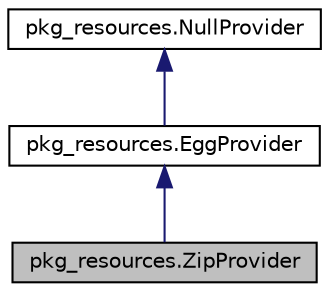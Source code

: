 digraph "pkg_resources.ZipProvider"
{
 // LATEX_PDF_SIZE
  edge [fontname="Helvetica",fontsize="10",labelfontname="Helvetica",labelfontsize="10"];
  node [fontname="Helvetica",fontsize="10",shape=record];
  Node1 [label="pkg_resources.ZipProvider",height=0.2,width=0.4,color="black", fillcolor="grey75", style="filled", fontcolor="black",tooltip=" "];
  Node2 -> Node1 [dir="back",color="midnightblue",fontsize="10",style="solid",fontname="Helvetica"];
  Node2 [label="pkg_resources.EggProvider",height=0.2,width=0.4,color="black", fillcolor="white", style="filled",URL="$d4/d79/classpkg__resources_1_1_egg_provider.html",tooltip=" "];
  Node3 -> Node2 [dir="back",color="midnightblue",fontsize="10",style="solid",fontname="Helvetica"];
  Node3 [label="pkg_resources.NullProvider",height=0.2,width=0.4,color="black", fillcolor="white", style="filled",URL="$d3/da0/classpkg__resources_1_1_null_provider.html",tooltip=" "];
}
